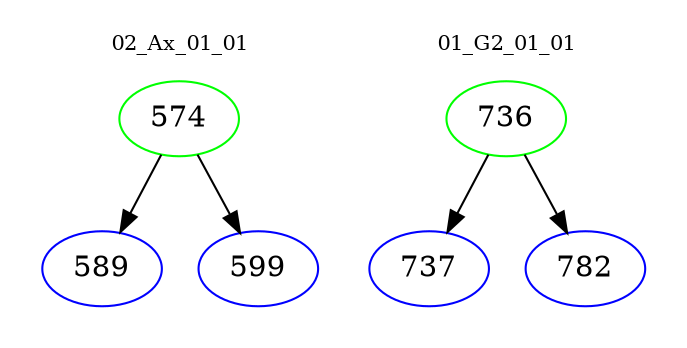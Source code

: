 digraph{
subgraph cluster_0 {
color = white
label = "02_Ax_01_01";
fontsize=10;
T0_574 [label="574", color="green"]
T0_574 -> T0_589 [color="black"]
T0_589 [label="589", color="blue"]
T0_574 -> T0_599 [color="black"]
T0_599 [label="599", color="blue"]
}
subgraph cluster_1 {
color = white
label = "01_G2_01_01";
fontsize=10;
T1_736 [label="736", color="green"]
T1_736 -> T1_737 [color="black"]
T1_737 [label="737", color="blue"]
T1_736 -> T1_782 [color="black"]
T1_782 [label="782", color="blue"]
}
}

